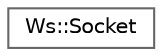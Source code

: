 digraph "Graphical Class Hierarchy"
{
 // LATEX_PDF_SIZE
  bgcolor="transparent";
  edge [fontname=Helvetica,fontsize=10,labelfontname=Helvetica,labelfontsize=10];
  node [fontname=Helvetica,fontsize=10,shape=box,height=0.2,width=0.4];
  rankdir="LR";
  Node0 [id="Node000000",label="Ws::Socket",height=0.2,width=0.4,color="grey40", fillcolor="white", style="filled",URL="$class_ws_1_1_socket.html",tooltip=" "];
}
